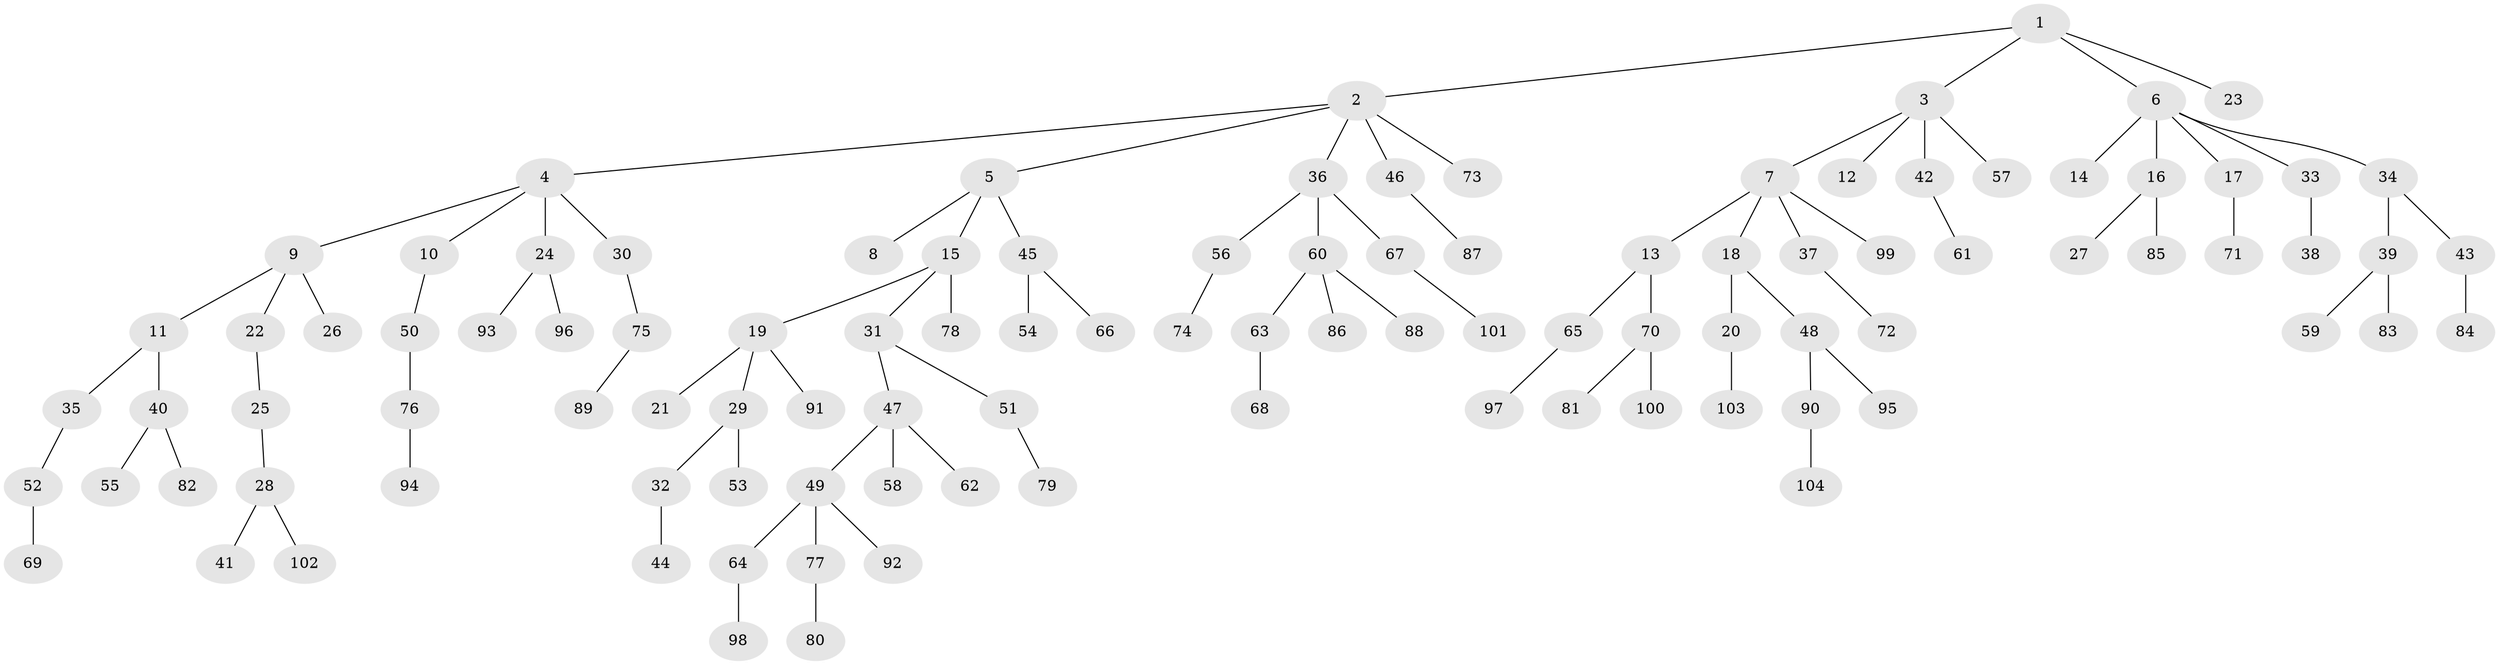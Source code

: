 // coarse degree distribution, {3: 0.1, 8: 0.014285714285714285, 4: 0.1, 6: 0.04285714285714286, 1: 0.6285714285714286, 2: 0.1, 5: 0.014285714285714285}
// Generated by graph-tools (version 1.1) at 2025/52/02/27/25 19:52:10]
// undirected, 104 vertices, 103 edges
graph export_dot {
graph [start="1"]
  node [color=gray90,style=filled];
  1;
  2;
  3;
  4;
  5;
  6;
  7;
  8;
  9;
  10;
  11;
  12;
  13;
  14;
  15;
  16;
  17;
  18;
  19;
  20;
  21;
  22;
  23;
  24;
  25;
  26;
  27;
  28;
  29;
  30;
  31;
  32;
  33;
  34;
  35;
  36;
  37;
  38;
  39;
  40;
  41;
  42;
  43;
  44;
  45;
  46;
  47;
  48;
  49;
  50;
  51;
  52;
  53;
  54;
  55;
  56;
  57;
  58;
  59;
  60;
  61;
  62;
  63;
  64;
  65;
  66;
  67;
  68;
  69;
  70;
  71;
  72;
  73;
  74;
  75;
  76;
  77;
  78;
  79;
  80;
  81;
  82;
  83;
  84;
  85;
  86;
  87;
  88;
  89;
  90;
  91;
  92;
  93;
  94;
  95;
  96;
  97;
  98;
  99;
  100;
  101;
  102;
  103;
  104;
  1 -- 2;
  1 -- 3;
  1 -- 6;
  1 -- 23;
  2 -- 4;
  2 -- 5;
  2 -- 36;
  2 -- 46;
  2 -- 73;
  3 -- 7;
  3 -- 12;
  3 -- 42;
  3 -- 57;
  4 -- 9;
  4 -- 10;
  4 -- 24;
  4 -- 30;
  5 -- 8;
  5 -- 15;
  5 -- 45;
  6 -- 14;
  6 -- 16;
  6 -- 17;
  6 -- 33;
  6 -- 34;
  7 -- 13;
  7 -- 18;
  7 -- 37;
  7 -- 99;
  9 -- 11;
  9 -- 22;
  9 -- 26;
  10 -- 50;
  11 -- 35;
  11 -- 40;
  13 -- 65;
  13 -- 70;
  15 -- 19;
  15 -- 31;
  15 -- 78;
  16 -- 27;
  16 -- 85;
  17 -- 71;
  18 -- 20;
  18 -- 48;
  19 -- 21;
  19 -- 29;
  19 -- 91;
  20 -- 103;
  22 -- 25;
  24 -- 93;
  24 -- 96;
  25 -- 28;
  28 -- 41;
  28 -- 102;
  29 -- 32;
  29 -- 53;
  30 -- 75;
  31 -- 47;
  31 -- 51;
  32 -- 44;
  33 -- 38;
  34 -- 39;
  34 -- 43;
  35 -- 52;
  36 -- 56;
  36 -- 60;
  36 -- 67;
  37 -- 72;
  39 -- 59;
  39 -- 83;
  40 -- 55;
  40 -- 82;
  42 -- 61;
  43 -- 84;
  45 -- 54;
  45 -- 66;
  46 -- 87;
  47 -- 49;
  47 -- 58;
  47 -- 62;
  48 -- 90;
  48 -- 95;
  49 -- 64;
  49 -- 77;
  49 -- 92;
  50 -- 76;
  51 -- 79;
  52 -- 69;
  56 -- 74;
  60 -- 63;
  60 -- 86;
  60 -- 88;
  63 -- 68;
  64 -- 98;
  65 -- 97;
  67 -- 101;
  70 -- 81;
  70 -- 100;
  75 -- 89;
  76 -- 94;
  77 -- 80;
  90 -- 104;
}
